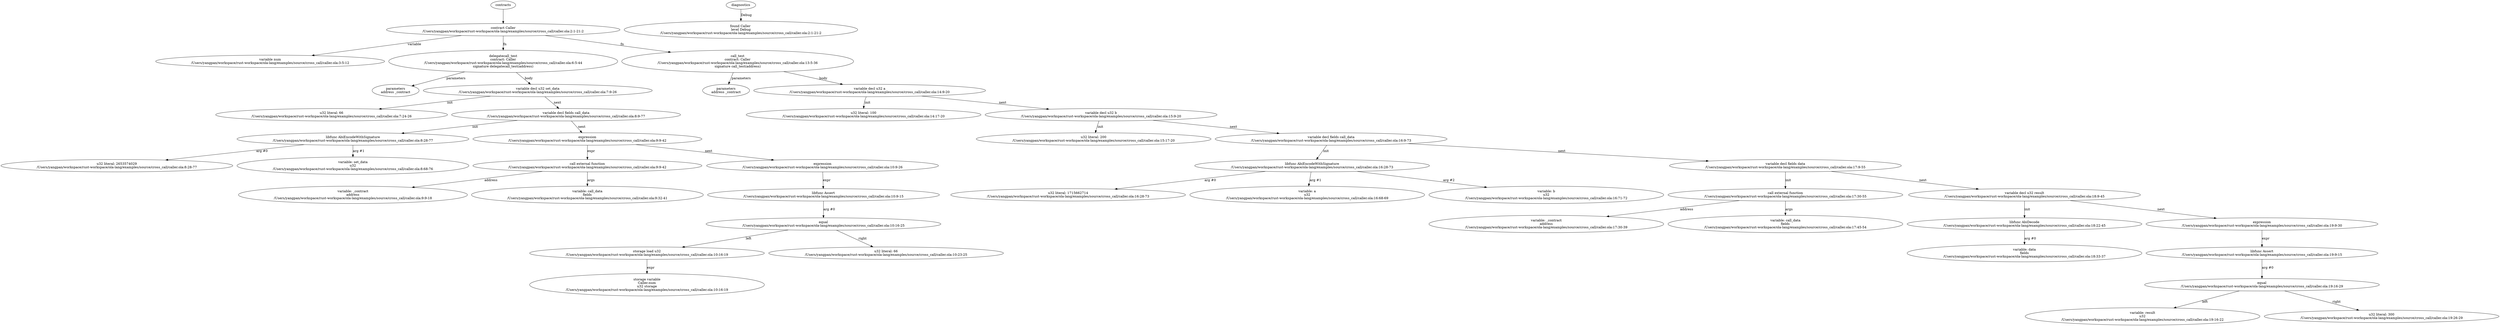 strict digraph "/Users/yangpan/workspace/rust-workspace/ola-lang/examples/source/cross_call/caller.ola" {
	contract [label="contract Caller\n/Users/yangpan/workspace/rust-workspace/ola-lang/examples/source/cross_call/caller.ola:2:1-21:2"]
	var [label="variable num\n/Users/yangpan/workspace/rust-workspace/ola-lang/examples/source/cross_call/caller.ola:3:5-12"]
	delegatecall_test [label="delegatecall_test\ncontract: Caller\n/Users/yangpan/workspace/rust-workspace/ola-lang/examples/source/cross_call/caller.ola:6:5-44\nsignature delegatecall_test(address)"]
	parameters [label="parameters\naddress _contract"]
	var_decl [label="variable decl u32 set_data\n/Users/yangpan/workspace/rust-workspace/ola-lang/examples/source/cross_call/caller.ola:7:9-26"]
	number_literal [label="u32 literal: 66\n/Users/yangpan/workspace/rust-workspace/ola-lang/examples/source/cross_call/caller.ola:7:24-26"]
	var_decl_7 [label="variable decl fields call_data\n/Users/yangpan/workspace/rust-workspace/ola-lang/examples/source/cross_call/caller.ola:8:9-77"]
	libfunc [label="libfunc AbiEncodeWithSignature\n/Users/yangpan/workspace/rust-workspace/ola-lang/examples/source/cross_call/caller.ola:8:28-77"]
	number_literal_9 [label="u32 literal: 2653574029\n/Users/yangpan/workspace/rust-workspace/ola-lang/examples/source/cross_call/caller.ola:8:28-77"]
	variable [label="variable: set_data\nu32\n/Users/yangpan/workspace/rust-workspace/ola-lang/examples/source/cross_call/caller.ola:8:68-76"]
	expr [label="expression\n/Users/yangpan/workspace/rust-workspace/ola-lang/examples/source/cross_call/caller.ola:9:9-42"]
	call_external_function [label="call external function\n/Users/yangpan/workspace/rust-workspace/ola-lang/examples/source/cross_call/caller.ola:9:9-42"]
	variable_13 [label="variable: _contract\naddress\n/Users/yangpan/workspace/rust-workspace/ola-lang/examples/source/cross_call/caller.ola:9:9-18"]
	variable_14 [label="variable: call_data\nfields\n/Users/yangpan/workspace/rust-workspace/ola-lang/examples/source/cross_call/caller.ola:9:32-41"]
	expr_15 [label="expression\n/Users/yangpan/workspace/rust-workspace/ola-lang/examples/source/cross_call/caller.ola:10:9-26"]
	libfunc_16 [label="libfunc Assert\n/Users/yangpan/workspace/rust-workspace/ola-lang/examples/source/cross_call/caller.ola:10:9-15"]
	equal [label="equal\n/Users/yangpan/workspace/rust-workspace/ola-lang/examples/source/cross_call/caller.ola:10:16-25"]
	storage_load [label="storage load u32\n/Users/yangpan/workspace/rust-workspace/ola-lang/examples/source/cross_call/caller.ola:10:16-19"]
	storage_var [label="storage variable\nCaller.num\nu32 storage\n/Users/yangpan/workspace/rust-workspace/ola-lang/examples/source/cross_call/caller.ola:10:16-19"]
	number_literal_20 [label="u32 literal: 66\n/Users/yangpan/workspace/rust-workspace/ola-lang/examples/source/cross_call/caller.ola:10:23-25"]
	call_test [label="call_test\ncontract: Caller\n/Users/yangpan/workspace/rust-workspace/ola-lang/examples/source/cross_call/caller.ola:13:5-36\nsignature call_test(address)"]
	parameters_22 [label="parameters\naddress _contract"]
	var_decl_23 [label="variable decl u32 a\n/Users/yangpan/workspace/rust-workspace/ola-lang/examples/source/cross_call/caller.ola:14:9-20"]
	number_literal_24 [label="u32 literal: 100\n/Users/yangpan/workspace/rust-workspace/ola-lang/examples/source/cross_call/caller.ola:14:17-20"]
	var_decl_25 [label="variable decl u32 b\n/Users/yangpan/workspace/rust-workspace/ola-lang/examples/source/cross_call/caller.ola:15:9-20"]
	number_literal_26 [label="u32 literal: 200\n/Users/yangpan/workspace/rust-workspace/ola-lang/examples/source/cross_call/caller.ola:15:17-20"]
	var_decl_27 [label="variable decl fields call_data\n/Users/yangpan/workspace/rust-workspace/ola-lang/examples/source/cross_call/caller.ola:16:9-73"]
	libfunc_28 [label="libfunc AbiEncodeWithSignature\n/Users/yangpan/workspace/rust-workspace/ola-lang/examples/source/cross_call/caller.ola:16:28-73"]
	number_literal_29 [label="u32 literal: 1715662714\n/Users/yangpan/workspace/rust-workspace/ola-lang/examples/source/cross_call/caller.ola:16:28-73"]
	variable_30 [label="variable: a\nu32\n/Users/yangpan/workspace/rust-workspace/ola-lang/examples/source/cross_call/caller.ola:16:68-69"]
	variable_31 [label="variable: b\nu32\n/Users/yangpan/workspace/rust-workspace/ola-lang/examples/source/cross_call/caller.ola:16:71-72"]
	var_decl_32 [label="variable decl fields data\n/Users/yangpan/workspace/rust-workspace/ola-lang/examples/source/cross_call/caller.ola:17:9-55"]
	call_external_function_33 [label="call external function\n/Users/yangpan/workspace/rust-workspace/ola-lang/examples/source/cross_call/caller.ola:17:30-55"]
	variable_34 [label="variable: _contract\naddress\n/Users/yangpan/workspace/rust-workspace/ola-lang/examples/source/cross_call/caller.ola:17:30-39"]
	variable_35 [label="variable: call_data\nfields\n/Users/yangpan/workspace/rust-workspace/ola-lang/examples/source/cross_call/caller.ola:17:45-54"]
	var_decl_36 [label="variable decl u32 result\n/Users/yangpan/workspace/rust-workspace/ola-lang/examples/source/cross_call/caller.ola:18:9-45"]
	libfunc_37 [label="libfunc AbiDecode\n/Users/yangpan/workspace/rust-workspace/ola-lang/examples/source/cross_call/caller.ola:18:22-45"]
	variable_38 [label="variable: data\nfields\n/Users/yangpan/workspace/rust-workspace/ola-lang/examples/source/cross_call/caller.ola:18:33-37"]
	expr_39 [label="expression\n/Users/yangpan/workspace/rust-workspace/ola-lang/examples/source/cross_call/caller.ola:19:9-30"]
	libfunc_40 [label="libfunc Assert\n/Users/yangpan/workspace/rust-workspace/ola-lang/examples/source/cross_call/caller.ola:19:9-15"]
	equal_41 [label="equal\n/Users/yangpan/workspace/rust-workspace/ola-lang/examples/source/cross_call/caller.ola:19:16-29"]
	variable_42 [label="variable: result\nu32\n/Users/yangpan/workspace/rust-workspace/ola-lang/examples/source/cross_call/caller.ola:19:16-22"]
	number_literal_43 [label="u32 literal: 300\n/Users/yangpan/workspace/rust-workspace/ola-lang/examples/source/cross_call/caller.ola:19:26-29"]
	diagnostic [label="found Caller \nlevel Debug\n/Users/yangpan/workspace/rust-workspace/ola-lang/examples/source/cross_call/caller.ola:2:1-21:2"]
	contracts -> contract
	contract -> var [label="variable"]
	contract -> delegatecall_test [label="fn"]
	delegatecall_test -> parameters [label="parameters"]
	delegatecall_test -> var_decl [label="body"]
	var_decl -> number_literal [label="init"]
	var_decl -> var_decl_7 [label="next"]
	var_decl_7 -> libfunc [label="init"]
	libfunc -> number_literal_9 [label="arg #0"]
	libfunc -> variable [label="arg #1"]
	var_decl_7 -> expr [label="next"]
	expr -> call_external_function [label="expr"]
	call_external_function -> variable_13 [label="address"]
	call_external_function -> variable_14 [label="args"]
	expr -> expr_15 [label="next"]
	expr_15 -> libfunc_16 [label="expr"]
	libfunc_16 -> equal [label="arg #0"]
	equal -> storage_load [label="left"]
	storage_load -> storage_var [label="expr"]
	equal -> number_literal_20 [label="right"]
	contract -> call_test [label="fn"]
	call_test -> parameters_22 [label="parameters"]
	call_test -> var_decl_23 [label="body"]
	var_decl_23 -> number_literal_24 [label="init"]
	var_decl_23 -> var_decl_25 [label="next"]
	var_decl_25 -> number_literal_26 [label="init"]
	var_decl_25 -> var_decl_27 [label="next"]
	var_decl_27 -> libfunc_28 [label="init"]
	libfunc_28 -> number_literal_29 [label="arg #0"]
	libfunc_28 -> variable_30 [label="arg #1"]
	libfunc_28 -> variable_31 [label="arg #2"]
	var_decl_27 -> var_decl_32 [label="next"]
	var_decl_32 -> call_external_function_33 [label="init"]
	call_external_function_33 -> variable_34 [label="address"]
	call_external_function_33 -> variable_35 [label="args"]
	var_decl_32 -> var_decl_36 [label="next"]
	var_decl_36 -> libfunc_37 [label="init"]
	libfunc_37 -> variable_38 [label="arg #0"]
	var_decl_36 -> expr_39 [label="next"]
	expr_39 -> libfunc_40 [label="expr"]
	libfunc_40 -> equal_41 [label="arg #0"]
	equal_41 -> variable_42 [label="left"]
	equal_41 -> number_literal_43 [label="right"]
	diagnostics -> diagnostic [label="Debug"]
}
